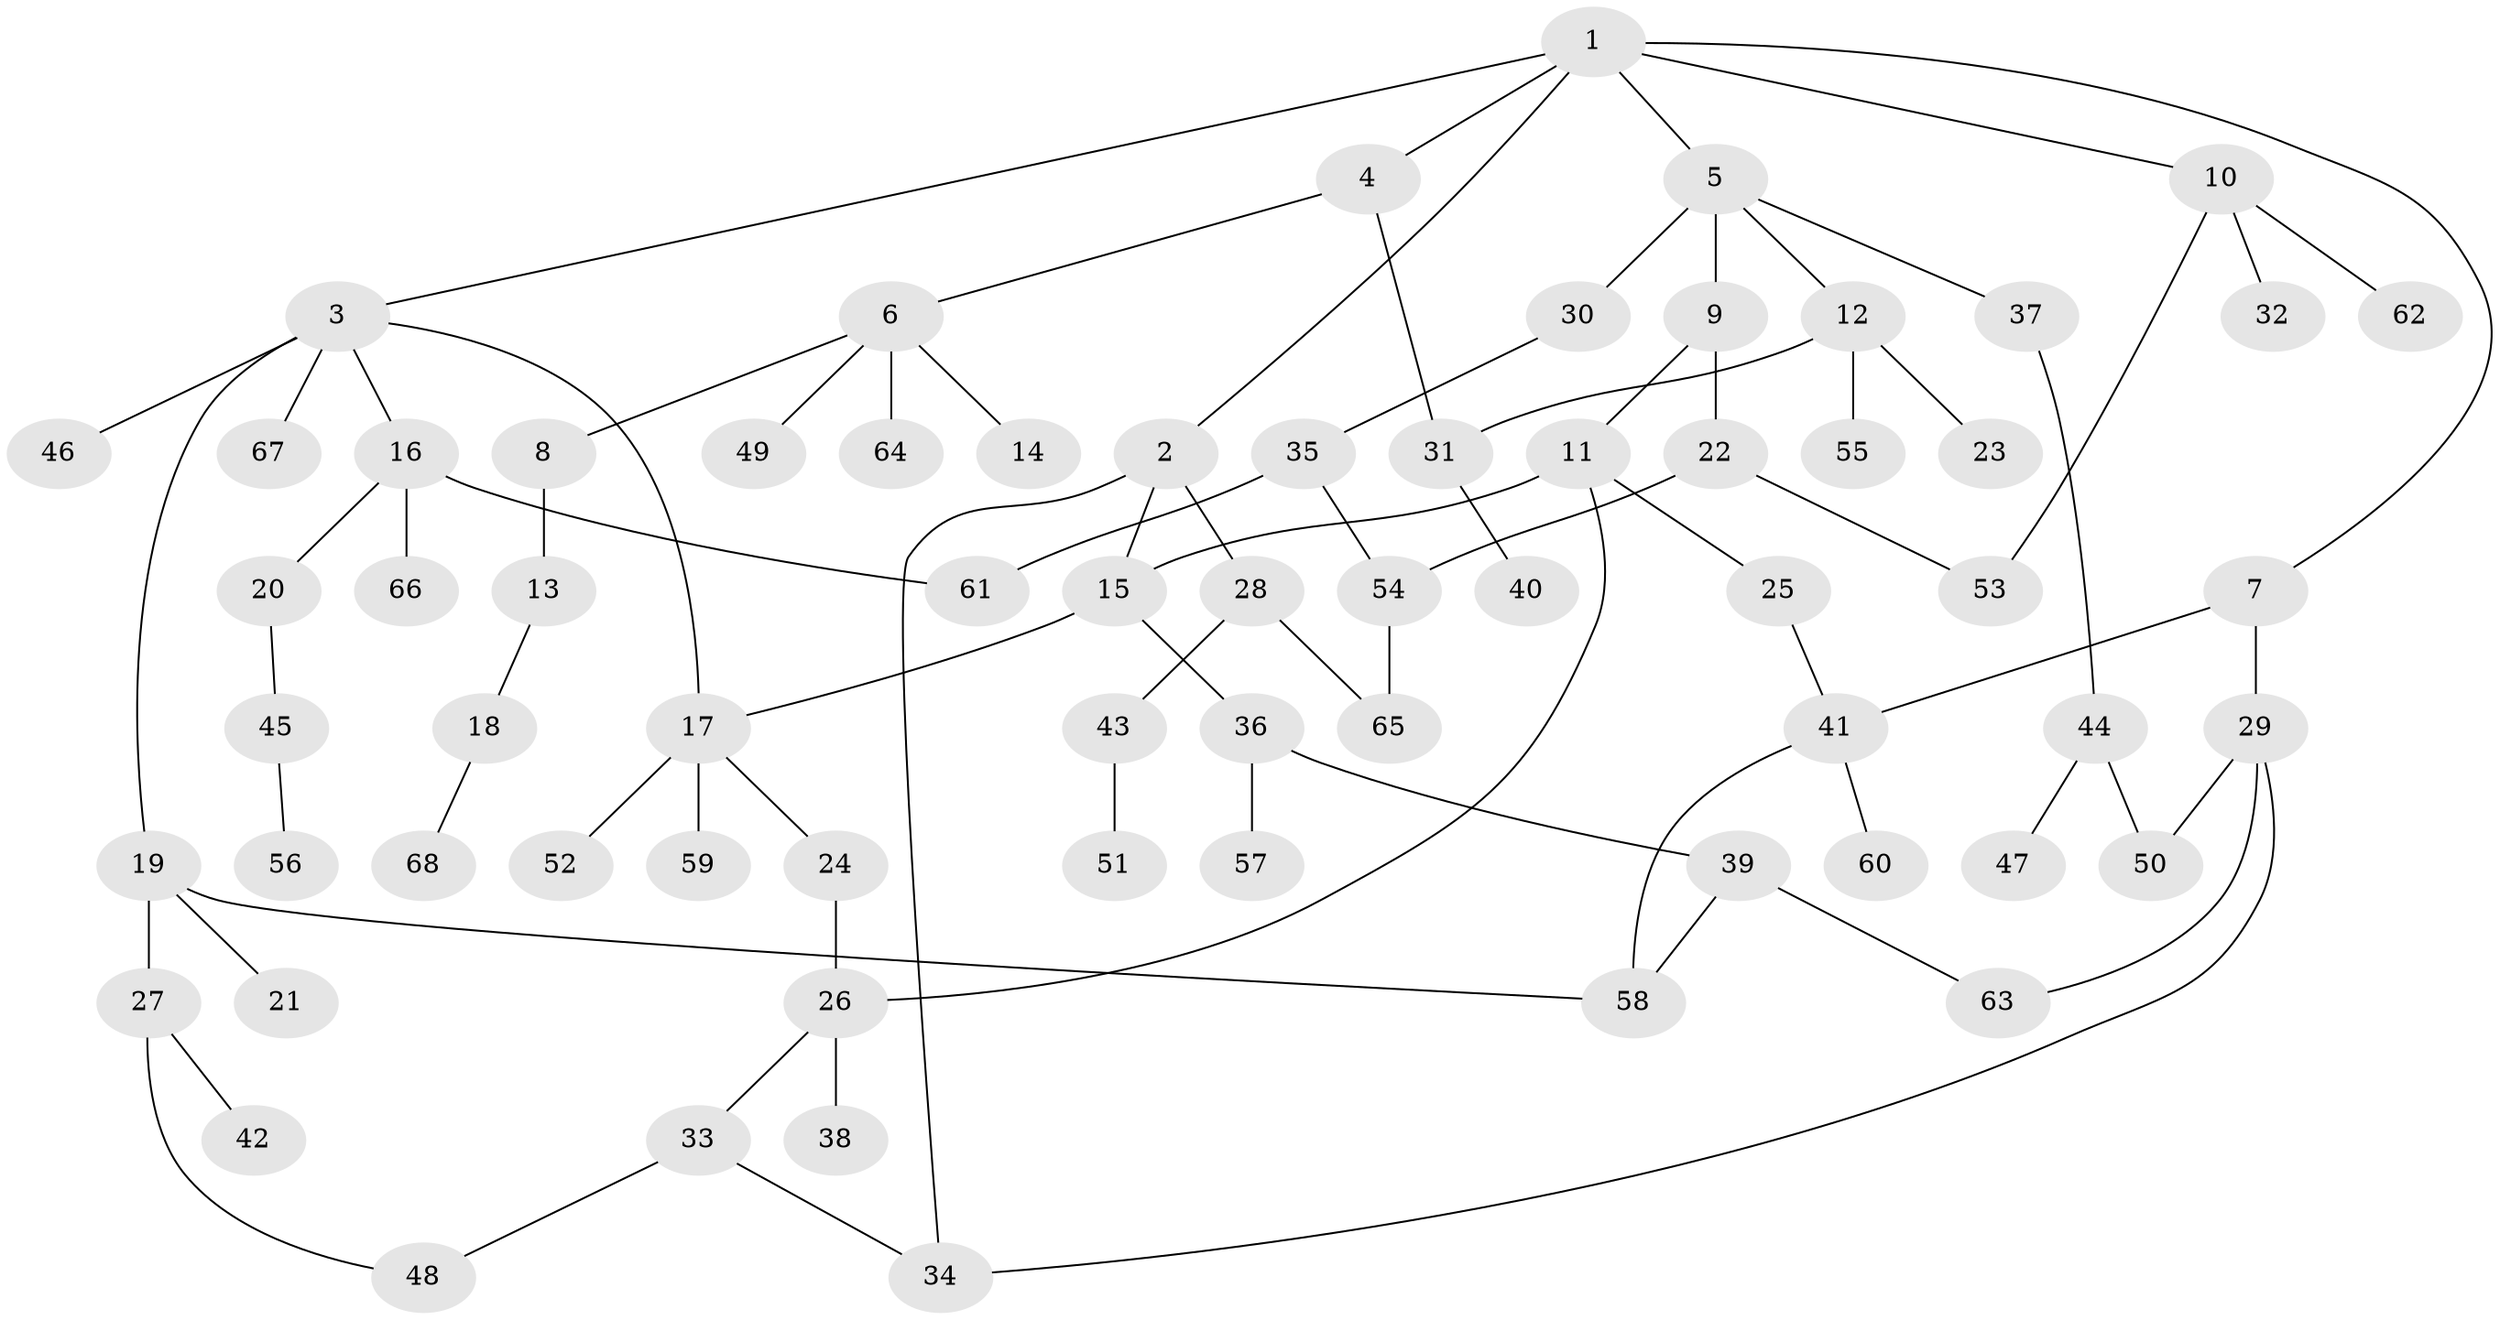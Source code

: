 // Generated by graph-tools (version 1.1) at 2025/10/02/27/25 16:10:55]
// undirected, 68 vertices, 83 edges
graph export_dot {
graph [start="1"]
  node [color=gray90,style=filled];
  1;
  2;
  3;
  4;
  5;
  6;
  7;
  8;
  9;
  10;
  11;
  12;
  13;
  14;
  15;
  16;
  17;
  18;
  19;
  20;
  21;
  22;
  23;
  24;
  25;
  26;
  27;
  28;
  29;
  30;
  31;
  32;
  33;
  34;
  35;
  36;
  37;
  38;
  39;
  40;
  41;
  42;
  43;
  44;
  45;
  46;
  47;
  48;
  49;
  50;
  51;
  52;
  53;
  54;
  55;
  56;
  57;
  58;
  59;
  60;
  61;
  62;
  63;
  64;
  65;
  66;
  67;
  68;
  1 -- 2;
  1 -- 3;
  1 -- 4;
  1 -- 5;
  1 -- 7;
  1 -- 10;
  2 -- 15;
  2 -- 28;
  2 -- 34;
  3 -- 16;
  3 -- 17;
  3 -- 19;
  3 -- 46;
  3 -- 67;
  4 -- 6;
  4 -- 31;
  5 -- 9;
  5 -- 12;
  5 -- 30;
  5 -- 37;
  6 -- 8;
  6 -- 14;
  6 -- 49;
  6 -- 64;
  7 -- 29;
  7 -- 41;
  8 -- 13;
  9 -- 11;
  9 -- 22;
  10 -- 32;
  10 -- 62;
  10 -- 53;
  11 -- 25;
  11 -- 26;
  11 -- 15;
  12 -- 23;
  12 -- 55;
  12 -- 31;
  13 -- 18;
  15 -- 36;
  15 -- 17;
  16 -- 20;
  16 -- 61;
  16 -- 66;
  17 -- 24;
  17 -- 52;
  17 -- 59;
  18 -- 68;
  19 -- 21;
  19 -- 27;
  19 -- 58;
  20 -- 45;
  22 -- 53;
  22 -- 54;
  24 -- 26;
  25 -- 41;
  26 -- 33;
  26 -- 38;
  27 -- 42;
  27 -- 48;
  28 -- 43;
  28 -- 65;
  29 -- 50;
  29 -- 34;
  29 -- 63;
  30 -- 35;
  31 -- 40;
  33 -- 48;
  33 -- 34;
  35 -- 54;
  35 -- 61;
  36 -- 39;
  36 -- 57;
  37 -- 44;
  39 -- 63;
  39 -- 58;
  41 -- 60;
  41 -- 58;
  43 -- 51;
  44 -- 47;
  44 -- 50;
  45 -- 56;
  54 -- 65;
}
